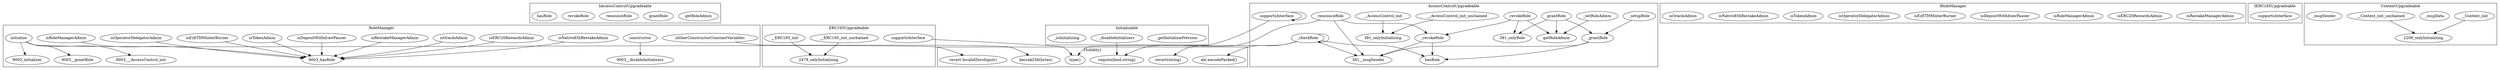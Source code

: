 strict digraph {
subgraph cluster_454_IAccessControlUpgradeable {
label = "IAccessControlUpgradeable"
"454_getRoleAdmin" [label="getRoleAdmin"]
"454_grantRole" [label="grantRole"]
"454_renounceRole" [label="renounceRole"]
"454_revokeRole" [label="revokeRole"]
"454_hasRole" [label="hasRole"]
}subgraph cluster_9003_RoleManager {
label = "RoleManager"
"9003_isRoleManagerAdmin" [label="isRoleManagerAdmin"]
"9003_isNativeEthRestakeAdmin" [label="isNativeEthRestakeAdmin"]
"9003_isERC20RewardsAdmin" [label="isERC20RewardsAdmin"]
"9003_isOracleAdmin" [label="isOracleAdmin"]
"9003_constructor" [label="constructor"]
"9003_isRestakeManagerAdmin" [label="isRestakeManagerAdmin"]
"9003_isDepositWithdrawPauser" [label="isDepositWithdrawPauser"]
"9003_initialize" [label="initialize"]
"9003_slitherConstructorConstantVariables" [label="slitherConstructorConstantVariables"]
"9003_isTokenAdmin" [label="isTokenAdmin"]
"9003_isEzETHMinterBurner" [label="isEzETHMinterBurner"]
"9003_isOperatorDelegatorAdmin" [label="isOperatorDelegatorAdmin"]
"9003_isEzETHMinterBurner" -> "9003_hasRole"
"9003_isDepositWithdrawPauser" -> "9003_hasRole"
"9003_initialize" -> "9003__grantRole"
"9003_isRoleManagerAdmin" -> "9003_hasRole"
"9003_isOracleAdmin" -> "9003_hasRole"
"9003_isRestakeManagerAdmin" -> "9003_hasRole"
"9003_isNativeEthRestakeAdmin" -> "9003_hasRole"
"9003_initialize" -> "9003___AccessControl_init"
"9003_isERC20RewardsAdmin" -> "9003_hasRole"
"9003_isTokenAdmin" -> "9003_hasRole"
"9003_initialize" -> "9003_initializer"
"9003_constructor" -> "9003__disableInitializers"
"9003_isOperatorDelegatorAdmin" -> "9003_hasRole"
}subgraph cluster_623_Initializable {
label = "Initializable"
"623__getInitializedVersion" [label="_getInitializedVersion"]
"623__disableInitializers" [label="_disableInitializers"]
"623__isInitializing" [label="_isInitializing"]
}subgraph cluster_2479_ERC165Upgradeable {
label = "ERC165Upgradeable"
"2479___ERC165_init_unchained" [label="__ERC165_init_unchained"]
"2479___ERC165_init" [label="__ERC165_init"]
"2479_supportsInterface" [label="supportsInterface"]
"2479___ERC165_init" -> "2479_onlyInitializing"
"2479___ERC165_init_unchained" -> "2479_onlyInitializing"
}subgraph cluster_8825_IRoleManager {
label = "IRoleManager"
"8825_isRestakeManagerAdmin" [label="isRestakeManagerAdmin"]
"8825_isERC20RewardsAdmin" [label="isERC20RewardsAdmin"]
"8825_isRoleManagerAdmin" [label="isRoleManagerAdmin"]
"8825_isDepositWithdrawPauser" [label="isDepositWithdrawPauser"]
"8825_isEzETHMinterBurner" [label="isEzETHMinterBurner"]
"8825_isOperatorDelegatorAdmin" [label="isOperatorDelegatorAdmin"]
"8825_isTokenAdmin" [label="isTokenAdmin"]
"8825_isNativeEthRestakeAdmin" [label="isNativeEthRestakeAdmin"]
"8825_isOracleAdmin" [label="isOracleAdmin"]
}subgraph cluster_2491_IERC165Upgradeable {
label = "IERC165Upgradeable"
"2491_supportsInterface" [label="supportsInterface"]
}subgraph cluster_381_AccessControlUpgradeable {
label = "AccessControlUpgradeable"
"381__setupRole" [label="_setupRole"]
"381__checkRole" [label="_checkRole"]
"381_grantRole" [label="grantRole"]
"381_renounceRole" [label="renounceRole"]
"381__revokeRole" [label="_revokeRole"]
"381___AccessControl_init" [label="__AccessControl_init"]
"381__setRoleAdmin" [label="_setRoleAdmin"]
"381___AccessControl_init_unchained" [label="__AccessControl_init_unchained"]
"381_hasRole" [label="hasRole"]
"381_getRoleAdmin" [label="getRoleAdmin"]
"381_revokeRole" [label="revokeRole"]
"381_supportsInterface" [label="supportsInterface"]
"381__grantRole" [label="_grantRole"]
"381__revokeRole" -> "381__msgSender"
"381_renounceRole" -> "381__msgSender"
"381_revokeRole" -> "381_getRoleAdmin"
"381__checkRole" -> "381_hasRole"
"381_revokeRole" -> "381__revokeRole"
"381__grantRole" -> "381__msgSender"
"381__checkRole" -> "381__checkRole"
"381_grantRole" -> "381__grantRole"
"381__checkRole" -> "381__msgSender"
"381___AccessControl_init_unchained" -> "381_onlyInitializing"
"381__setRoleAdmin" -> "381_getRoleAdmin"
"381_revokeRole" -> "381_onlyRole"
"381__setupRole" -> "381__grantRole"
"381__grantRole" -> "381_hasRole"
"381_grantRole" -> "381_onlyRole"
"381___AccessControl_init" -> "381_onlyInitializing"
"381_supportsInterface" -> "381_supportsInterface"
"381_grantRole" -> "381_getRoleAdmin"
"381_renounceRole" -> "381__revokeRole"
"381__revokeRole" -> "381_hasRole"
}subgraph cluster_2206_ContextUpgradeable {
label = "ContextUpgradeable"
"2206___Context_init" [label="__Context_init"]
"2206__msgData" [label="_msgData"]
"2206___Context_init_unchained" [label="__Context_init_unchained"]
"2206__msgSender" [label="_msgSender"]
"2206___Context_init" -> "2206_onlyInitializing"
"2206___Context_init_unchained" -> "2206_onlyInitializing"
}subgraph cluster_solidity {
label = "[Solidity]"
"revert InvalidZeroInput()" 
"type()" 
"abi.encodePacked()" 
"require(bool,string)" 
"keccak256(bytes)" 
"revert(string)" 
"381_renounceRole" -> "require(bool,string)"
"2479_supportsInterface" -> "type()"
"9003_initialize" -> "revert InvalidZeroInput()"
"9003_slitherConstructorConstantVariables" -> "keccak256(bytes)"
"623__disableInitializers" -> "require(bool,string)"
"381__checkRole" -> "revert(string)"
"381_supportsInterface" -> "type()"
"381__checkRole" -> "abi.encodePacked()"
}
}
